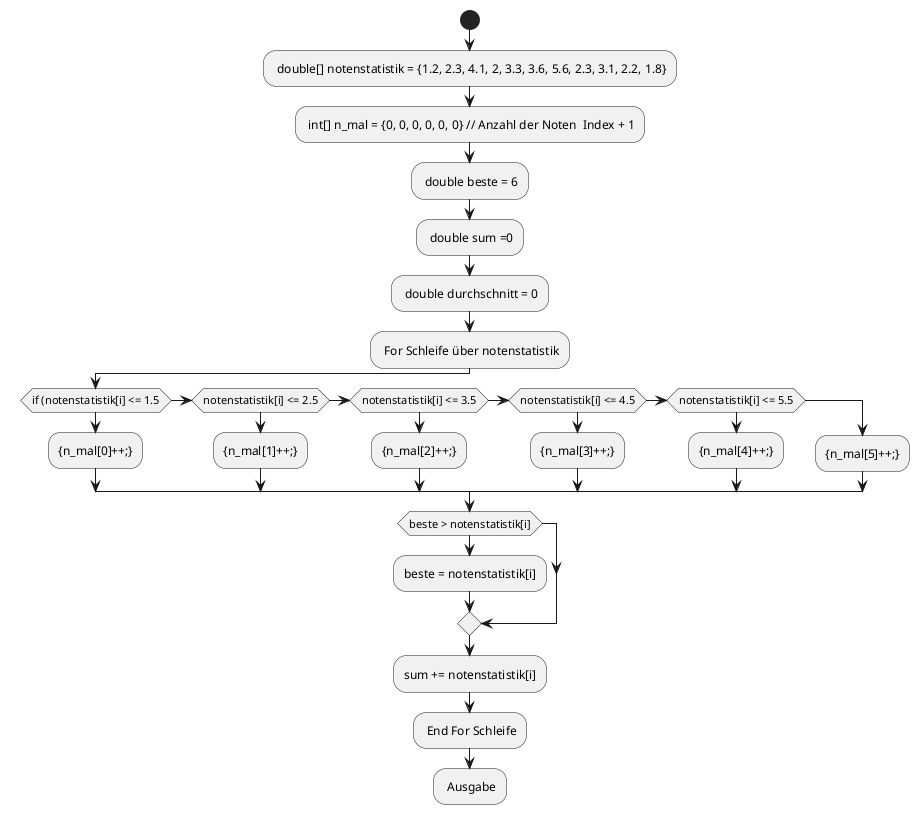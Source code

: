 @startuml
start
: double[] notenstatistik = {1.2, 2.3, 4.1, 2, 3.3, 3.6, 5.6, 2.3, 3.1, 2.2, 1.8};
: int[] n_mal = {0, 0, 0, 0, 0, 0} // Anzahl der Noten  Index + 1;
: double beste = 6;
: double sum =0;
: double durchschnitt = 0;
: For Schleife über notenstatistik;
if (if (notenstatistik[i] <= 1.5)
:{n_mal[0]++;};
elseif (notenstatistik[i] <= 2.5)
:{n_mal[1]++;};
elseif (notenstatistik[i] <= 3.5)
:{n_mal[2]++;};
elseif (notenstatistik[i] <= 4.5)
:{n_mal[3]++;};
elseif (notenstatistik[i] <= 5.5)
:{n_mal[4]++;};
else
:{n_mal[5]++;};
endif
if (beste > notenstatistik[i])
:beste = notenstatistik[i];
endif
:sum += notenstatistik[i];
: End For Schleife;
: Ausgabe;
@enduml